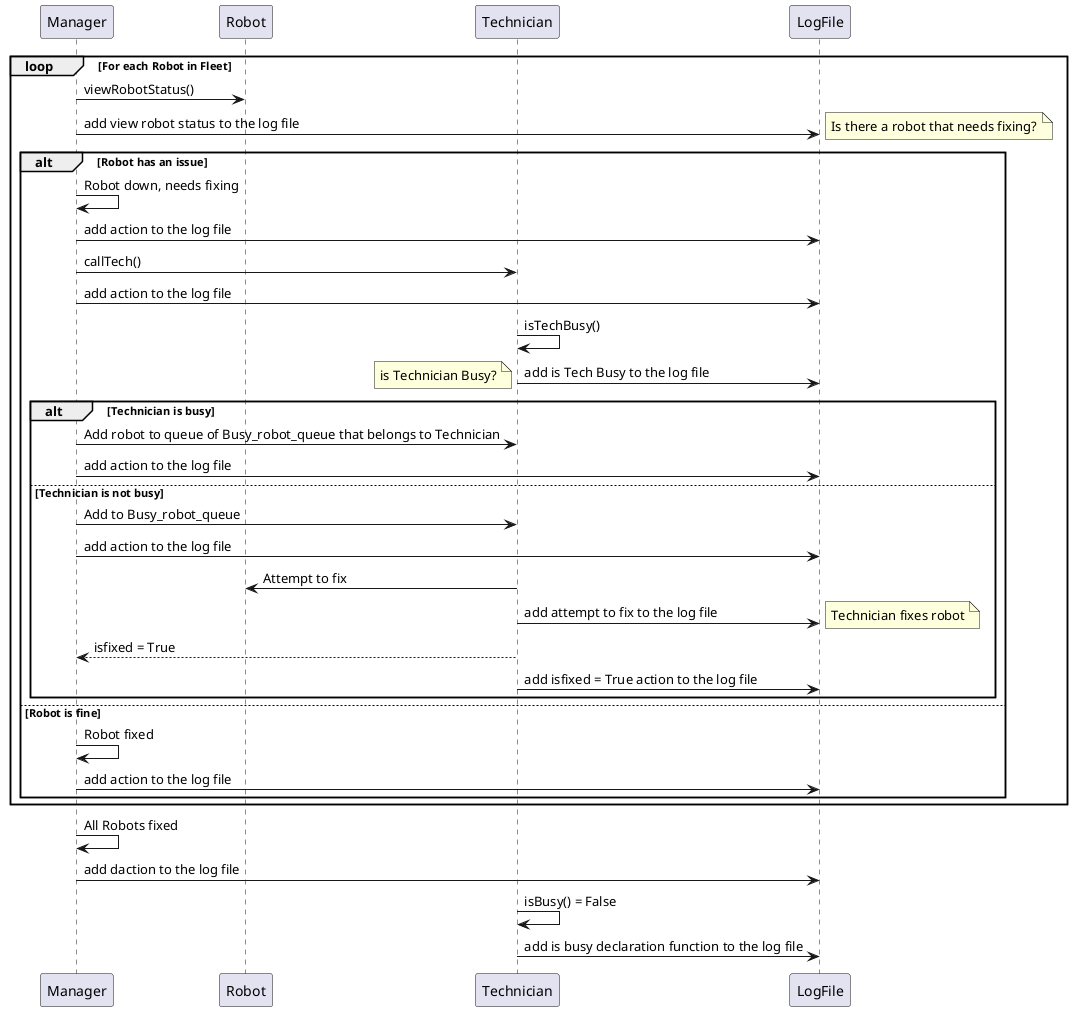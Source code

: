 @startuml

participant Manager
participant Robot
participant Technician
participant LogFile


loop For each Robot in Fleet
    Manager -> Robot: viewRobotStatus()
    Manager -> LogFile : add view robot status to the log file
    note right: Is there a robot that needs fixing?

    alt Robot has an issue
        Manager -> Manager: Robot down, needs fixing
        Manager -> LogFile : add action to the log file
        Manager -> Technician: callTech()
        Manager -> LogFile : add action to the log file
        Technician -> Technician: isTechBusy() 
        Technician -> LogFile : add is Tech Busy to the log file
        note left: is Technician Busy?

        alt Technician is busy
            Manager -> Technician: Add robot to queue of Busy_robot_queue that belongs to Technician
            Manager -> LogFile : add action to the log file

        else Technician is not busy
            Manager -> Technician: Add to Busy_robot_queue
            Manager -> LogFile : add action to the log file
            Technician -> Robot: Attempt to fix
            Technician -> LogFile : add attempt to fix to the log file
            note right: Technician fixes robot 
            Technician --> Manager: isfixed = True 
            Technician -> LogFile : add isfixed = True action to the log file
        end

    else Robot is fine
        Manager -> Manager: Robot fixed
        Manager -> LogFile : add action to the log file
    end

  

end
Manager -> Manager : All Robots fixed 
Manager -> LogFile : add daction to the log file
Technician -> Technician : isBusy() = False 
Technician -> LogFile : add is busy declaration function to the log file

@enduml
